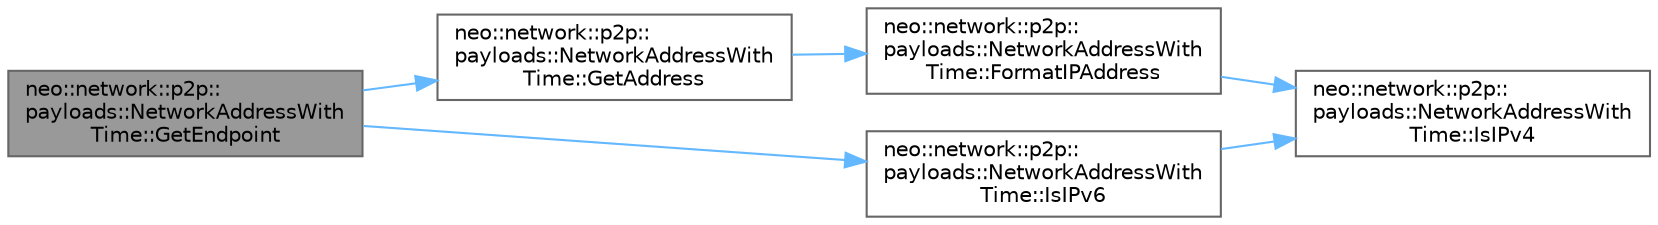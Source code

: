 digraph "neo::network::p2p::payloads::NetworkAddressWithTime::GetEndpoint"
{
 // LATEX_PDF_SIZE
  bgcolor="transparent";
  edge [fontname=Helvetica,fontsize=10,labelfontname=Helvetica,labelfontsize=10];
  node [fontname=Helvetica,fontsize=10,shape=box,height=0.2,width=0.4];
  rankdir="LR";
  Node1 [id="Node000001",label="neo::network::p2p::\lpayloads::NetworkAddressWith\lTime::GetEndpoint",height=0.2,width=0.4,color="gray40", fillcolor="grey60", style="filled", fontcolor="black",tooltip="Gets the endpoint as host:port string."];
  Node1 -> Node2 [id="edge6_Node000001_Node000002",color="steelblue1",style="solid",tooltip=" "];
  Node2 [id="Node000002",label="neo::network::p2p::\lpayloads::NetworkAddressWith\lTime::GetAddress",height=0.2,width=0.4,color="grey40", fillcolor="white", style="filled",URL="$classneo_1_1network_1_1p2p_1_1payloads_1_1_network_address_with_time.html#a048185d8cb697d348cbd1f97797dba3a",tooltip="Gets the IP address as a string."];
  Node2 -> Node3 [id="edge7_Node000002_Node000003",color="steelblue1",style="solid",tooltip=" "];
  Node3 [id="Node000003",label="neo::network::p2p::\lpayloads::NetworkAddressWith\lTime::FormatIPAddress",height=0.2,width=0.4,color="grey40", fillcolor="white", style="filled",URL="$classneo_1_1network_1_1p2p_1_1payloads_1_1_network_address_with_time.html#a5bc5041121bb7b0a23ae053f6f4fbcc1",tooltip=" "];
  Node3 -> Node4 [id="edge8_Node000003_Node000004",color="steelblue1",style="solid",tooltip=" "];
  Node4 [id="Node000004",label="neo::network::p2p::\lpayloads::NetworkAddressWith\lTime::IsIPv4",height=0.2,width=0.4,color="grey40", fillcolor="white", style="filled",URL="$classneo_1_1network_1_1p2p_1_1payloads_1_1_network_address_with_time.html#a56f3c9edfded0cc6b90597d927616268",tooltip="Checks if this is an IPv4 address."];
  Node1 -> Node5 [id="edge9_Node000001_Node000005",color="steelblue1",style="solid",tooltip=" "];
  Node5 [id="Node000005",label="neo::network::p2p::\lpayloads::NetworkAddressWith\lTime::IsIPv6",height=0.2,width=0.4,color="grey40", fillcolor="white", style="filled",URL="$classneo_1_1network_1_1p2p_1_1payloads_1_1_network_address_with_time.html#a3f69c843dc5900d1e21d78702ec405b3",tooltip="Checks if this is an IPv6 address."];
  Node5 -> Node4 [id="edge10_Node000005_Node000004",color="steelblue1",style="solid",tooltip=" "];
}

